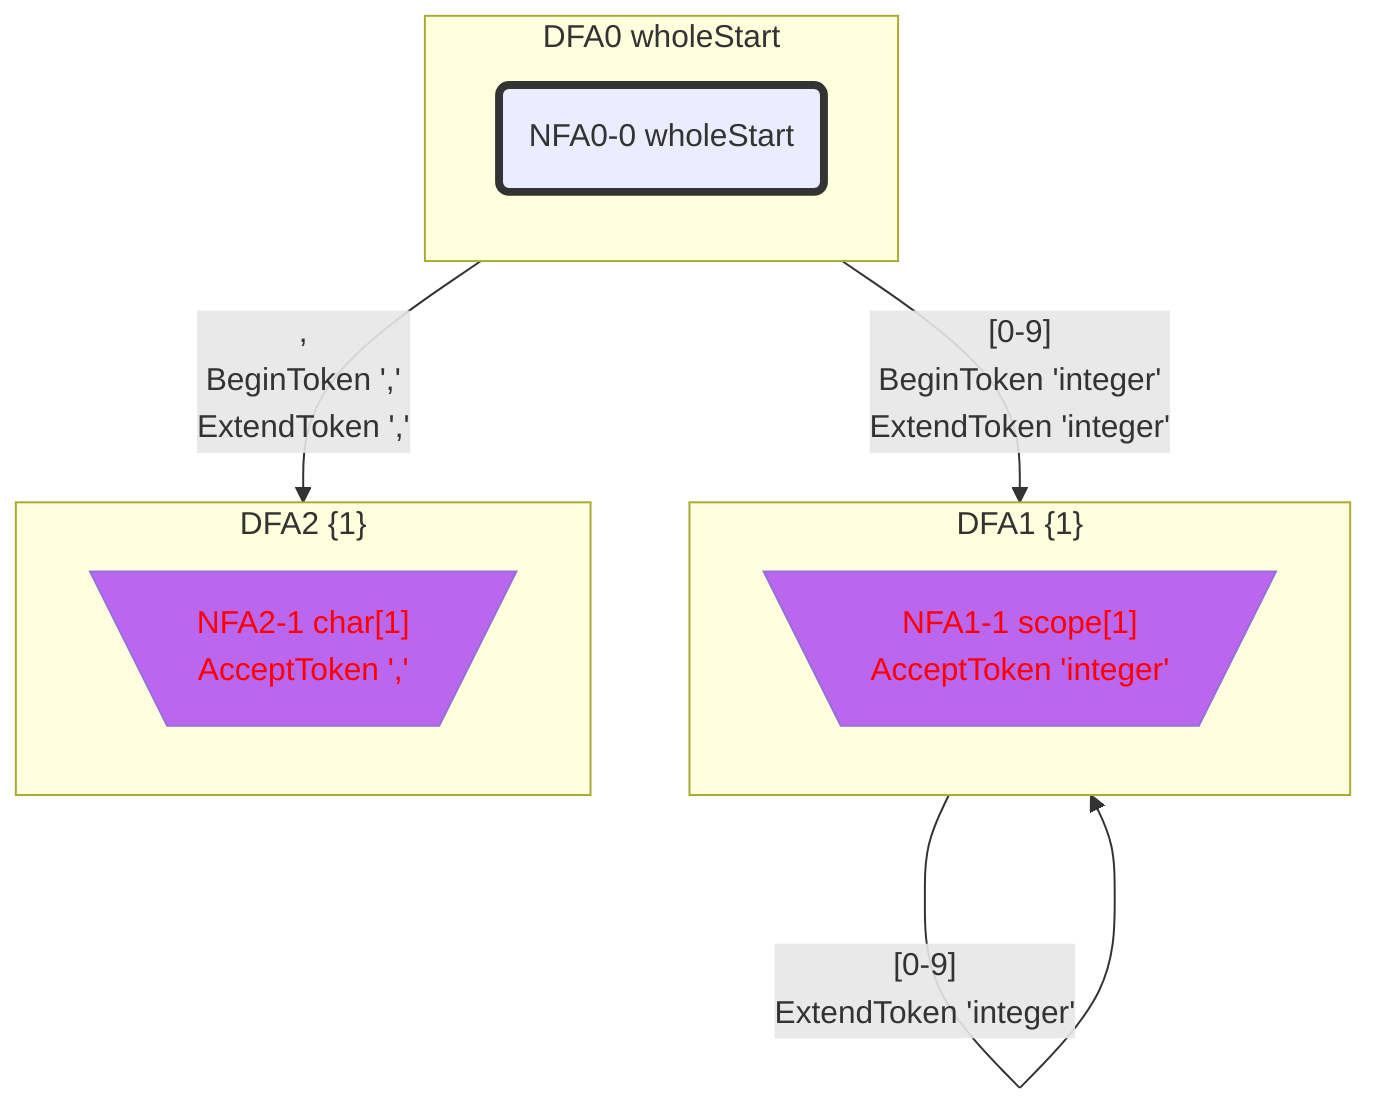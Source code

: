 flowchart
classDef c0001 color:#FF0000;
classDef c0010 stroke-dasharray: 10 10;
classDef c0011 stroke-dasharray: 10 10,color:#FF0000;
classDef c0100 fill:#BB66EE;
classDef c0101 fill:#BB66EE,color:#FF0000;
classDef c0110 fill:#BB66EE,stroke-dasharray: 10 10;
classDef c0111 fill:#BB66EE,stroke-dasharray: 10 10,color:#FF0000;
classDef c1000 stroke:#333,stroke-width:4px;
classDef c1001 stroke:#333,stroke-width:4px,color:#FF0000;
classDef c1010 stroke:#333,stroke-width:4px,stroke-dasharray: 10 10;
classDef c1011 stroke:#333,stroke-width:4px,stroke-dasharray: 10 10,color:#FF0000;
classDef c1100 stroke:#333,stroke-width:4px,fill:#BB66EE;
classDef c1101 stroke:#333,stroke-width:4px,fill:#BB66EE,color:#FF0000;
classDef c1110 stroke:#333,stroke-width:4px,fill:#BB66EE,stroke-dasharray: 10 10;
classDef c1111 stroke:#333,stroke-width:4px,fill:#BB66EE,stroke-dasharray: 10 10,color:#FF0000;
subgraph DFA0_585978999["DFA0 wholeStart"]
NFA0_0_30399051_0("NFA0-0 wholeStart")
class NFA0_0_30399051_0 c1000;
end
class DFA0_585978999 c1000;
subgraph DFA1_1120076600["DFA1 {1}"]
NFA1_1_55573455_1[\"NFA1-1 scope[1]
AcceptToken 'integer'"/]
class NFA1_1_55573455_1 c0101;
end
class DFA1_1120076600 c0101;
subgraph DFA2_-1955808288["DFA2 {1}"]
NFA2_1_5156011_2[\"NFA2-1 char[1]
AcceptToken ','"/]
class NFA2_1_5156011_2 c0101;
end
class DFA2_-1955808288 c0101;
DFA0_585978999 -->|"[0-9]
BeginToken 'integer'
ExtendToken 'integer'"|DFA1_1120076600
DFA0_585978999 -->|",
BeginToken ','
ExtendToken ','"|DFA2_-1955808288
DFA1_1120076600 -->|"[0-9]
ExtendToken 'integer'"|DFA1_1120076600